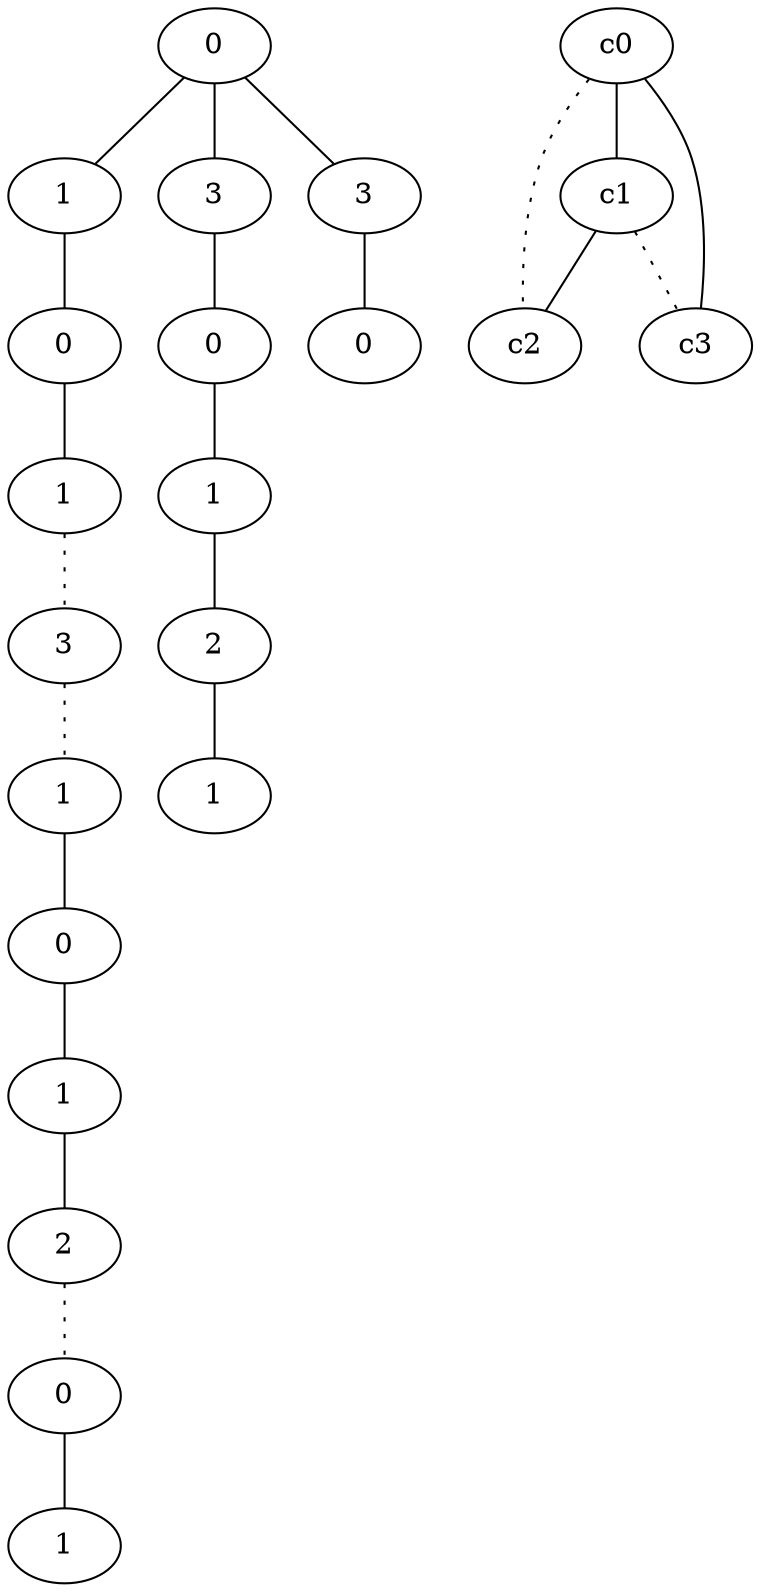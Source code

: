 graph {
a0[label=0];
a1[label=1];
a2[label=0];
a3[label=1];
a4[label=3];
a5[label=1];
a6[label=0];
a7[label=1];
a8[label=2];
a9[label=0];
a10[label=1];
a11[label=3];
a12[label=0];
a13[label=1];
a14[label=2];
a15[label=1];
a16[label=3];
a17[label=0];
a0 -- a1;
a0 -- a11;
a0 -- a16;
a1 -- a2;
a2 -- a3;
a3 -- a4 [style=dotted];
a4 -- a5 [style=dotted];
a5 -- a6;
a6 -- a7;
a7 -- a8;
a8 -- a9 [style=dotted];
a9 -- a10;
a11 -- a12;
a12 -- a13;
a13 -- a14;
a14 -- a15;
a16 -- a17;
c0 -- c1;
c0 -- c2 [style=dotted];
c0 -- c3;
c1 -- c2;
c1 -- c3 [style=dotted];
}
